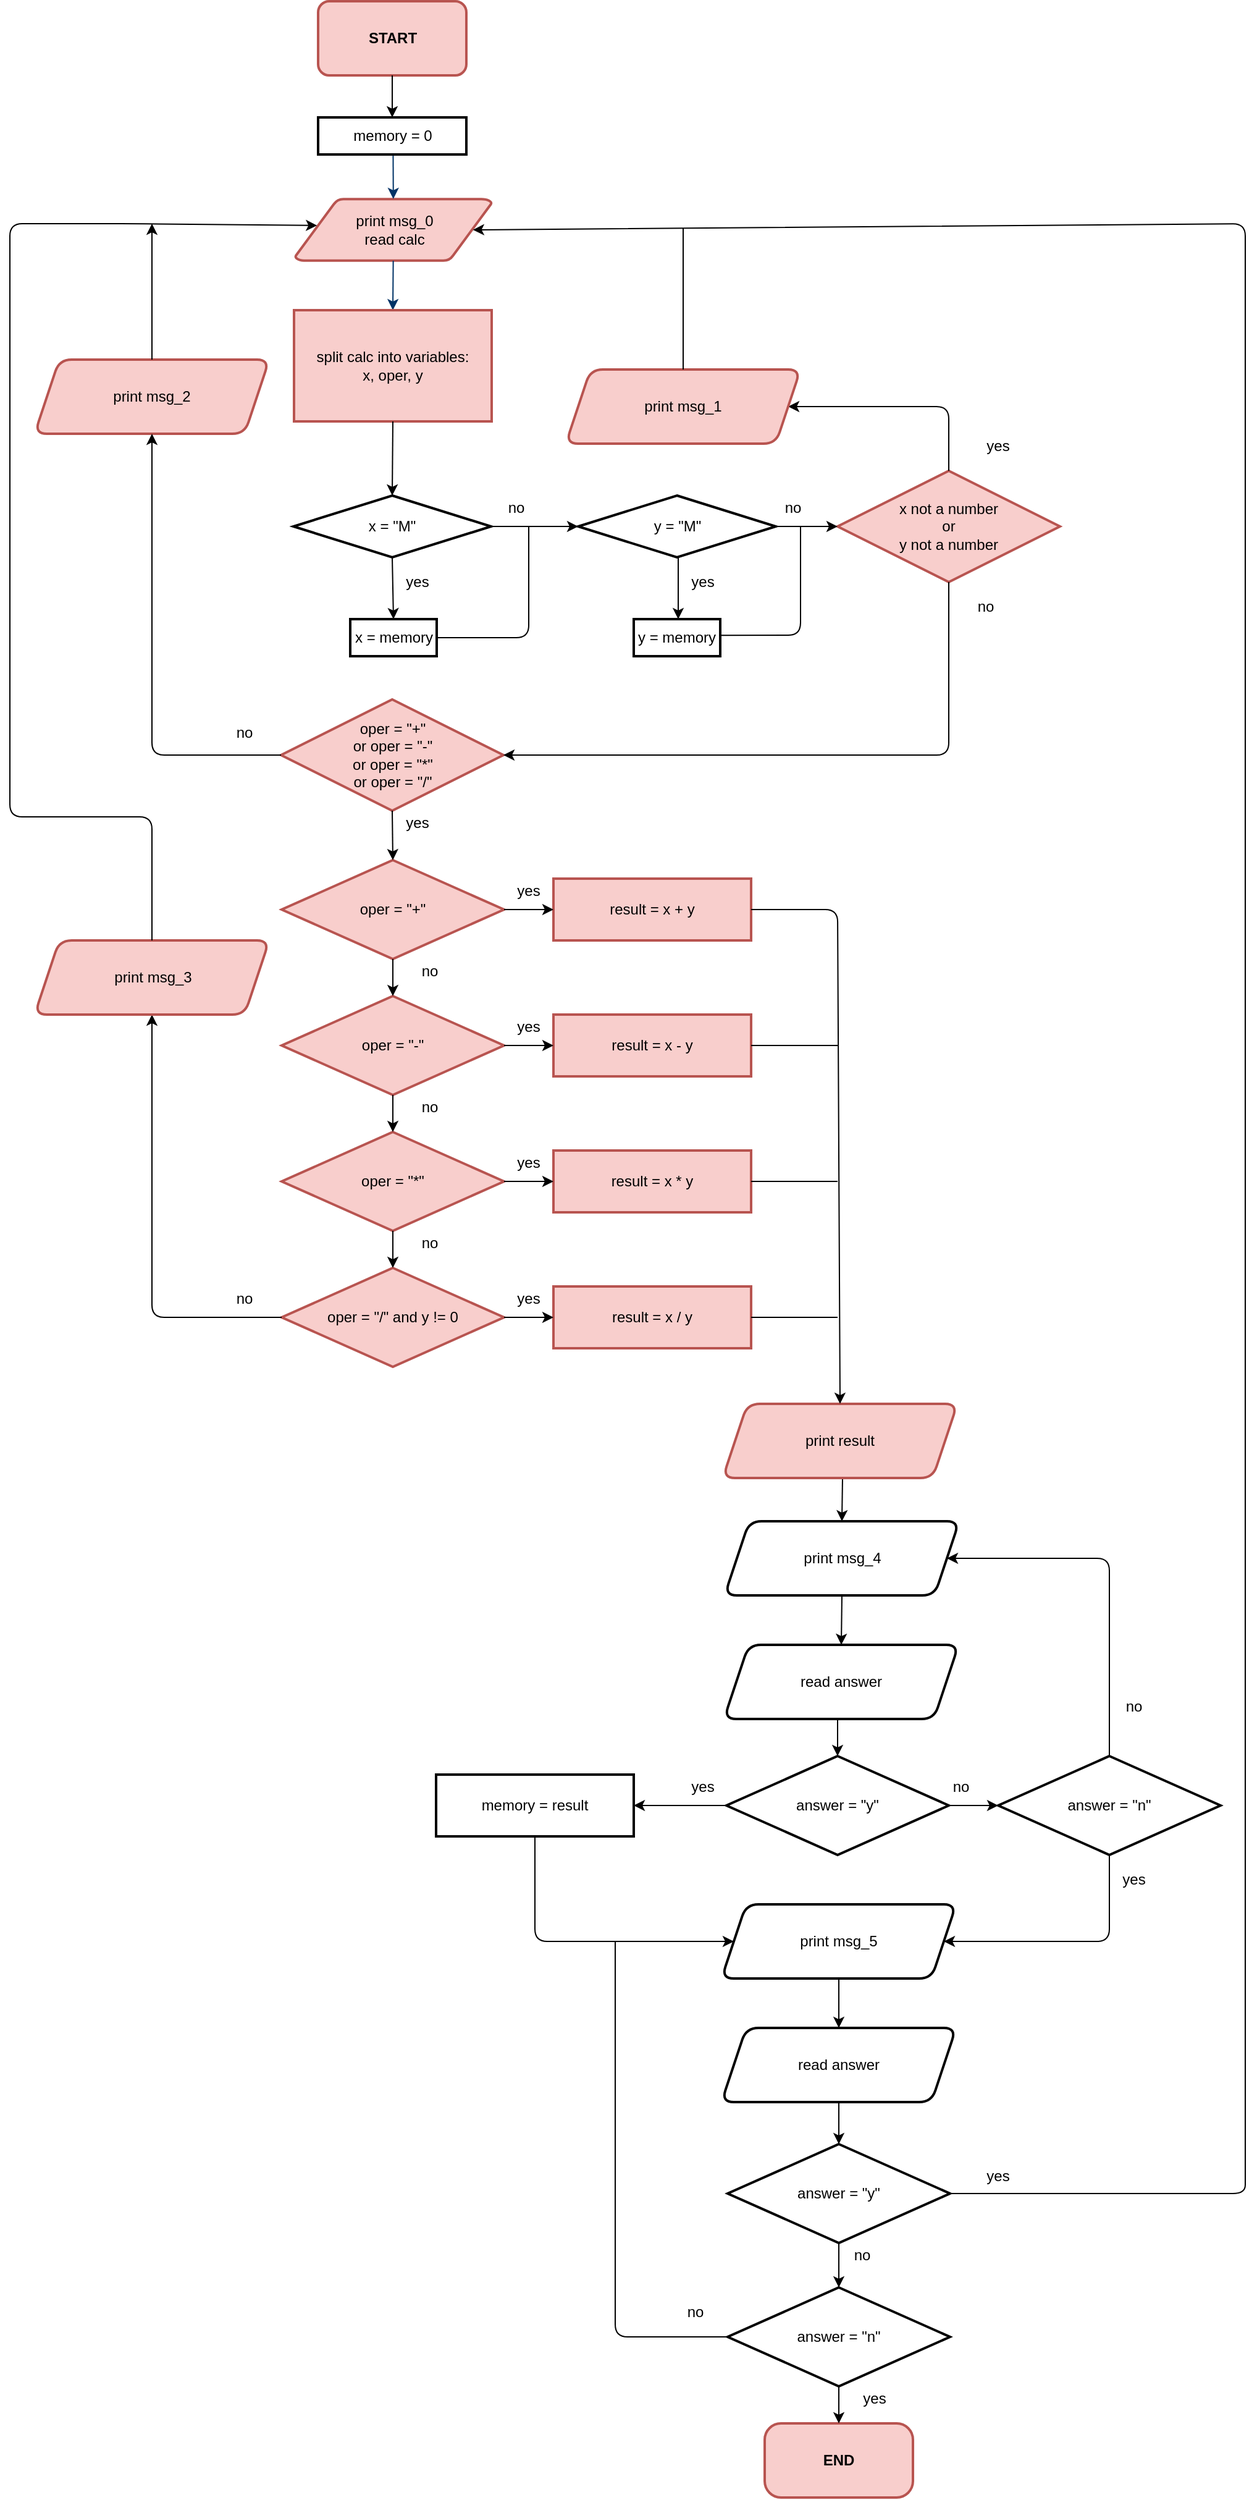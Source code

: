 <mxfile version="15.0.6" type="device"><diagram id="rhTWeE56Vy6Xx0HTEYTU" name="Page-1"><mxGraphModel dx="1302" dy="812" grid="1" gridSize="10" guides="1" tooltips="1" connect="1" arrows="1" fold="1" page="1" pageScale="1" pageWidth="827" pageHeight="1169" math="0" shadow="0"><root><mxCell id="0"/><mxCell id="1" parent="0"/><mxCell id="kv6pEFbeFzfo4thBvDTq-2" value="print msg_0&lt;br&gt;read calc" style="shape=mxgraph.flowchart.data;strokeWidth=2;gradientDirection=north;fontStyle=0;html=1;fillColor=#f8cecc;strokeColor=#b85450;" parent="1" vertex="1"><mxGeometry x="481" y="180" width="159" height="50" as="geometry"/></mxCell><mxCell id="kv6pEFbeFzfo4thBvDTq-3" style="fontStyle=1;strokeColor=#003366;strokeWidth=1;html=1;exitX=0.506;exitY=1;exitDx=0;exitDy=0;exitPerimeter=0;" parent="1" target="kv6pEFbeFzfo4thBvDTq-2" edge="1" source="5vMWcVMpNZxAGgxq7a4S-33"><mxGeometry relative="1" as="geometry"><mxPoint x="560" y="150" as="sourcePoint"/></mxGeometry></mxCell><mxCell id="kv6pEFbeFzfo4thBvDTq-4" style="fontStyle=1;strokeColor=#003366;strokeWidth=1;html=1;" parent="1" source="kv6pEFbeFzfo4thBvDTq-2" edge="1"><mxGeometry relative="1" as="geometry"><mxPoint x="560" y="270" as="targetPoint"/></mxGeometry></mxCell><mxCell id="kv6pEFbeFzfo4thBvDTq-5" value="" style="group;strokeWidth=2;strokeColor=#b85450;fillColor=#f8cecc;" parent="1" vertex="1" connectable="0"><mxGeometry x="480" y="270" width="160" height="90" as="geometry"/></mxCell><mxCell id="kv6pEFbeFzfo4thBvDTq-6" value="" style="rounded=0;whiteSpace=wrap;html=1;strokeWidth=2;fillColor=#f8cecc;strokeColor=#b85450;" parent="kv6pEFbeFzfo4thBvDTq-5" vertex="1"><mxGeometry width="160" height="90" as="geometry"/></mxCell><mxCell id="kv6pEFbeFzfo4thBvDTq-7" value="split calc into variables:&lt;br&gt;x, oper, y" style="text;html=1;strokeColor=none;fillColor=none;align=center;verticalAlign=middle;whiteSpace=wrap;rounded=0;" parent="kv6pEFbeFzfo4thBvDTq-5" vertex="1"><mxGeometry x="10" y="10" width="140" height="70" as="geometry"/></mxCell><mxCell id="kv6pEFbeFzfo4thBvDTq-8" value="" style="group" parent="1" vertex="1" connectable="0"><mxGeometry x="950" y="400" width="180" height="90" as="geometry"/></mxCell><mxCell id="kv6pEFbeFzfo4thBvDTq-9" value="" style="rhombus;whiteSpace=wrap;html=1;strokeColor=#b85450;strokeWidth=2;fillColor=#f8cecc;" parent="kv6pEFbeFzfo4thBvDTq-8" vertex="1"><mxGeometry x="-30" width="180" height="90" as="geometry"/></mxCell><mxCell id="kv6pEFbeFzfo4thBvDTq-10" value="x not a number&lt;br&gt;or &lt;br&gt;y not a number" style="text;html=1;strokeColor=none;fillColor=none;align=center;verticalAlign=middle;whiteSpace=wrap;rounded=0;" parent="kv6pEFbeFzfo4thBvDTq-8" vertex="1"><mxGeometry x="10" y="32.63" width="100" height="24.75" as="geometry"/></mxCell><mxCell id="kv6pEFbeFzfo4thBvDTq-11" value="" style="endArrow=classic;html=1;exitX=0.5;exitY=0;exitDx=0;exitDy=0;entryX=1;entryY=0.5;entryDx=0;entryDy=0;" parent="1" source="kv6pEFbeFzfo4thBvDTq-9" target="kv6pEFbeFzfo4thBvDTq-15" edge="1"><mxGeometry width="50" height="50" relative="1" as="geometry"><mxPoint x="700" y="408" as="sourcePoint"/><mxPoint x="760" y="348" as="targetPoint"/><Array as="points"><mxPoint x="1010" y="348"/></Array></mxGeometry></mxCell><mxCell id="kv6pEFbeFzfo4thBvDTq-13" value="" style="endArrow=classic;html=1;exitX=0.5;exitY=1;exitDx=0;exitDy=0;entryX=0.5;entryY=0;entryDx=0;entryDy=0;" parent="1" source="kv6pEFbeFzfo4thBvDTq-6" target="5vMWcVMpNZxAGgxq7a4S-5" edge="1"><mxGeometry width="50" height="50" relative="1" as="geometry"><mxPoint x="700" y="408" as="sourcePoint"/><mxPoint x="560" y="400" as="targetPoint"/></mxGeometry></mxCell><mxCell id="kv6pEFbeFzfo4thBvDTq-14" value="" style="group;strokeWidth=2;" parent="1" vertex="1" connectable="0"><mxGeometry x="700" y="318" width="190" height="60" as="geometry"/></mxCell><mxCell id="kv6pEFbeFzfo4thBvDTq-15" value="" style="shape=parallelogram;perimeter=parallelogramPerimeter;whiteSpace=wrap;html=1;fixedSize=1;rounded=1;strokeWidth=2;fillColor=#f8cecc;strokeColor=#b85450;" parent="kv6pEFbeFzfo4thBvDTq-14" vertex="1"><mxGeometry width="190" height="60" as="geometry"/></mxCell><mxCell id="kv6pEFbeFzfo4thBvDTq-16" value="print msg_1" style="text;html=1;strokeColor=none;fillColor=none;align=center;verticalAlign=middle;whiteSpace=wrap;rounded=0;" parent="kv6pEFbeFzfo4thBvDTq-14" vertex="1"><mxGeometry x="30" y="20" width="130" height="20" as="geometry"/></mxCell><mxCell id="kv6pEFbeFzfo4thBvDTq-17" value="" style="group" parent="1" vertex="1" connectable="0"><mxGeometry x="469.5" y="585" width="180" height="90" as="geometry"/></mxCell><mxCell id="kv6pEFbeFzfo4thBvDTq-18" value="" style="rhombus;whiteSpace=wrap;html=1;strokeColor=#b85450;strokeWidth=2;fillColor=#f8cecc;" parent="kv6pEFbeFzfo4thBvDTq-17" vertex="1"><mxGeometry width="180" height="90" as="geometry"/></mxCell><mxCell id="kv6pEFbeFzfo4thBvDTq-19" value="oper = &quot;+&quot;&lt;br&gt;or oper = &quot;-&quot;&lt;br&gt;or oper = &quot;*&quot;&lt;br&gt;or oper = &quot;/&quot;" style="text;html=1;strokeColor=none;fillColor=none;align=center;verticalAlign=middle;whiteSpace=wrap;rounded=0;" parent="kv6pEFbeFzfo4thBvDTq-17" vertex="1"><mxGeometry x="40" y="35" width="100" height="20" as="geometry"/></mxCell><mxCell id="kv6pEFbeFzfo4thBvDTq-20" value="" style="group;strokeWidth=2;" parent="1" vertex="1" connectable="0"><mxGeometry x="270" y="310" width="190" height="60" as="geometry"/></mxCell><mxCell id="70AGoXvrvLnUTXLP1ezB-1" style="edgeStyle=orthogonalEdgeStyle;rounded=0;orthogonalLoop=1;jettySize=auto;html=1;exitX=1;exitY=0.5;exitDx=0;exitDy=0;entryX=1;entryY=0.5;entryDx=0;entryDy=0;fillColor=#f8cecc;strokeColor=#b85450;" parent="kv6pEFbeFzfo4thBvDTq-20" source="kv6pEFbeFzfo4thBvDTq-21" target="kv6pEFbeFzfo4thBvDTq-22" edge="1"><mxGeometry relative="1" as="geometry"/></mxCell><mxCell id="kv6pEFbeFzfo4thBvDTq-21" value="" style="shape=parallelogram;perimeter=parallelogramPerimeter;whiteSpace=wrap;html=1;fixedSize=1;rounded=1;strokeWidth=2;fillColor=#f8cecc;strokeColor=#b85450;" parent="kv6pEFbeFzfo4thBvDTq-20" vertex="1"><mxGeometry width="190" height="60" as="geometry"/></mxCell><mxCell id="kv6pEFbeFzfo4thBvDTq-22" value="print msg_2" style="text;html=1;strokeColor=none;fillColor=none;align=center;verticalAlign=middle;whiteSpace=wrap;rounded=0;" parent="kv6pEFbeFzfo4thBvDTq-20" vertex="1"><mxGeometry x="30" y="20" width="130" height="20" as="geometry"/></mxCell><mxCell id="kv6pEFbeFzfo4thBvDTq-23" value="" style="endArrow=classic;html=1;exitX=0;exitY=0.5;exitDx=0;exitDy=0;entryX=0.5;entryY=1;entryDx=0;entryDy=0;" parent="1" source="kv6pEFbeFzfo4thBvDTq-18" target="kv6pEFbeFzfo4thBvDTq-21" edge="1"><mxGeometry width="50" height="50" relative="1" as="geometry"><mxPoint x="700" y="418" as="sourcePoint"/><mxPoint x="750" y="368" as="targetPoint"/><Array as="points"><mxPoint x="365" y="630"/></Array></mxGeometry></mxCell><mxCell id="kv6pEFbeFzfo4thBvDTq-25" value="" style="endArrow=classic;html=1;exitX=0.5;exitY=1;exitDx=0;exitDy=0;entryX=1;entryY=0.5;entryDx=0;entryDy=0;" parent="1" source="kv6pEFbeFzfo4thBvDTq-9" target="kv6pEFbeFzfo4thBvDTq-18" edge="1"><mxGeometry width="50" height="50" relative="1" as="geometry"><mxPoint x="1160" y="443" as="sourcePoint"/><mxPoint x="640" y="720" as="targetPoint"/><Array as="points"><mxPoint x="1010" y="630"/></Array></mxGeometry></mxCell><mxCell id="kv6pEFbeFzfo4thBvDTq-26" value="yes" style="text;html=1;strokeColor=none;fillColor=none;align=center;verticalAlign=middle;whiteSpace=wrap;rounded=0;" parent="1" vertex="1"><mxGeometry x="1030" y="370" width="40" height="20" as="geometry"/></mxCell><mxCell id="kv6pEFbeFzfo4thBvDTq-28" value="no" style="text;html=1;strokeColor=none;fillColor=none;align=center;verticalAlign=middle;whiteSpace=wrap;rounded=0;" parent="1" vertex="1"><mxGeometry x="1020" y="500" width="40" height="20" as="geometry"/></mxCell><mxCell id="kv6pEFbeFzfo4thBvDTq-29" value="no" style="text;html=1;strokeColor=none;fillColor=none;align=center;verticalAlign=middle;whiteSpace=wrap;rounded=0;" parent="1" vertex="1"><mxGeometry x="420" y="602" width="40" height="20" as="geometry"/></mxCell><mxCell id="kv6pEFbeFzfo4thBvDTq-35" value="" style="endArrow=classic;html=1;exitX=0.5;exitY=1;exitDx=0;exitDy=0;entryX=0.5;entryY=0;entryDx=0;entryDy=0;" parent="1" edge="1" target="5vMWcVMpNZxAGgxq7a4S-44"><mxGeometry width="50" height="50" relative="1" as="geometry"><mxPoint x="924" y="1215" as="sourcePoint"/><mxPoint x="924" y="1247" as="targetPoint"/></mxGeometry></mxCell><mxCell id="kv6pEFbeFzfo4thBvDTq-36" value="&lt;b&gt;START&lt;/b&gt;" style="rounded=1;whiteSpace=wrap;html=1;strokeWidth=2;fillColor=#f8cecc;strokeColor=#b85450;" parent="1" vertex="1"><mxGeometry x="499.5" y="20" width="120" height="60" as="geometry"/></mxCell><mxCell id="kv6pEFbeFzfo4thBvDTq-41" value="&lt;b&gt;END&lt;/b&gt;" style="rounded=1;whiteSpace=wrap;html=1;strokeWidth=2;fillColor=#f8cecc;strokeColor=#b85450;arcSize=22;" parent="1" vertex="1"><mxGeometry x="861" y="1980" width="120" height="60" as="geometry"/></mxCell><mxCell id="70AGoXvrvLnUTXLP1ezB-2" value="" style="group" parent="1" vertex="1" connectable="0"><mxGeometry x="470" y="715" width="180" height="80" as="geometry"/></mxCell><mxCell id="70AGoXvrvLnUTXLP1ezB-3" value="" style="rhombus;whiteSpace=wrap;html=1;strokeColor=#b85450;strokeWidth=2;fillColor=#f8cecc;" parent="70AGoXvrvLnUTXLP1ezB-2" vertex="1"><mxGeometry width="180" height="80" as="geometry"/></mxCell><mxCell id="70AGoXvrvLnUTXLP1ezB-4" value="oper = &quot;+&quot;" style="text;html=1;strokeColor=none;fillColor=none;align=center;verticalAlign=middle;whiteSpace=wrap;rounded=0;" parent="70AGoXvrvLnUTXLP1ezB-2" vertex="1"><mxGeometry x="40" y="30" width="100" height="20" as="geometry"/></mxCell><mxCell id="70AGoXvrvLnUTXLP1ezB-5" value="" style="group" parent="1" vertex="1" connectable="0"><mxGeometry x="470" y="825" width="180" height="80" as="geometry"/></mxCell><mxCell id="70AGoXvrvLnUTXLP1ezB-6" value="" style="rhombus;whiteSpace=wrap;html=1;strokeColor=#b85450;strokeWidth=2;fillColor=#f8cecc;" parent="70AGoXvrvLnUTXLP1ezB-5" vertex="1"><mxGeometry width="180" height="80" as="geometry"/></mxCell><mxCell id="70AGoXvrvLnUTXLP1ezB-7" value="oper = &quot;-&quot;" style="text;html=1;strokeColor=none;fillColor=none;align=center;verticalAlign=middle;whiteSpace=wrap;rounded=0;" parent="70AGoXvrvLnUTXLP1ezB-5" vertex="1"><mxGeometry x="40" y="30" width="100" height="20" as="geometry"/></mxCell><mxCell id="70AGoXvrvLnUTXLP1ezB-8" value="" style="group" parent="1" vertex="1" connectable="0"><mxGeometry x="470" y="935" width="180" height="80" as="geometry"/></mxCell><mxCell id="70AGoXvrvLnUTXLP1ezB-9" value="" style="rhombus;whiteSpace=wrap;html=1;strokeColor=#b85450;strokeWidth=2;fillColor=#f8cecc;" parent="70AGoXvrvLnUTXLP1ezB-8" vertex="1"><mxGeometry width="180" height="80" as="geometry"/></mxCell><mxCell id="70AGoXvrvLnUTXLP1ezB-10" value="oper = &quot;*&quot;" style="text;html=1;strokeColor=none;fillColor=none;align=center;verticalAlign=middle;whiteSpace=wrap;rounded=0;" parent="70AGoXvrvLnUTXLP1ezB-8" vertex="1"><mxGeometry x="40" y="30" width="100" height="20" as="geometry"/></mxCell><mxCell id="70AGoXvrvLnUTXLP1ezB-11" value="" style="group" parent="1" vertex="1" connectable="0"><mxGeometry x="470" y="1045" width="180" height="80" as="geometry"/></mxCell><mxCell id="70AGoXvrvLnUTXLP1ezB-12" value="" style="rhombus;whiteSpace=wrap;html=1;strokeColor=#b85450;strokeWidth=2;fillColor=#f8cecc;" parent="70AGoXvrvLnUTXLP1ezB-11" vertex="1"><mxGeometry width="180" height="80" as="geometry"/></mxCell><mxCell id="70AGoXvrvLnUTXLP1ezB-13" value="oper = &quot;/&quot; and y != 0" style="text;html=1;strokeColor=none;fillColor=none;align=center;verticalAlign=middle;whiteSpace=wrap;rounded=0;" parent="70AGoXvrvLnUTXLP1ezB-11" vertex="1"><mxGeometry x="25" y="30" width="130" height="20" as="geometry"/></mxCell><mxCell id="70AGoXvrvLnUTXLP1ezB-14" value="result = x + y" style="rounded=0;whiteSpace=wrap;html=1;strokeWidth=2;fillColor=#f8cecc;strokeColor=#b85450;" parent="1" vertex="1"><mxGeometry x="690" y="730" width="160" height="50" as="geometry"/></mxCell><mxCell id="70AGoXvrvLnUTXLP1ezB-15" value="" style="endArrow=classic;html=1;exitX=1;exitY=0.5;exitDx=0;exitDy=0;entryX=0;entryY=0.5;entryDx=0;entryDy=0;" parent="1" source="70AGoXvrvLnUTXLP1ezB-3" target="70AGoXvrvLnUTXLP1ezB-14" edge="1"><mxGeometry width="50" height="50" relative="1" as="geometry"><mxPoint x="810" y="755" as="sourcePoint"/><mxPoint x="990" y="455" as="targetPoint"/></mxGeometry></mxCell><mxCell id="70AGoXvrvLnUTXLP1ezB-16" value="" style="group" parent="1" vertex="1" connectable="0"><mxGeometry x="670" y="1165" width="350" height="60" as="geometry"/></mxCell><mxCell id="70AGoXvrvLnUTXLP1ezB-17" value="" style="group;strokeWidth=2;" parent="70AGoXvrvLnUTXLP1ezB-16" vertex="1" connectable="0"><mxGeometry x="157" y="-10" width="190" height="60" as="geometry"/></mxCell><mxCell id="70AGoXvrvLnUTXLP1ezB-18" value="" style="shape=parallelogram;perimeter=parallelogramPerimeter;whiteSpace=wrap;html=1;fixedSize=1;rounded=1;strokeWidth=2;fillColor=#f8cecc;strokeColor=#b85450;" parent="70AGoXvrvLnUTXLP1ezB-17" vertex="1"><mxGeometry width="190" height="60" as="geometry"/></mxCell><mxCell id="70AGoXvrvLnUTXLP1ezB-19" value="print result" style="text;html=1;strokeColor=none;fillColor=none;align=center;verticalAlign=middle;whiteSpace=wrap;rounded=0;" parent="70AGoXvrvLnUTXLP1ezB-17" vertex="1"><mxGeometry x="30" y="20" width="130" height="20" as="geometry"/></mxCell><mxCell id="70AGoXvrvLnUTXLP1ezB-20" value="" style="endArrow=classic;html=1;exitX=1;exitY=0.5;exitDx=0;exitDy=0;entryX=0.5;entryY=0;entryDx=0;entryDy=0;" parent="1" source="70AGoXvrvLnUTXLP1ezB-14" target="70AGoXvrvLnUTXLP1ezB-18" edge="1"><mxGeometry width="50" height="50" relative="1" as="geometry"><mxPoint x="720" y="1065" as="sourcePoint"/><mxPoint x="770" y="1015" as="targetPoint"/><Array as="points"><mxPoint x="920" y="755"/></Array></mxGeometry></mxCell><mxCell id="70AGoXvrvLnUTXLP1ezB-21" value="result = x - y" style="rounded=0;whiteSpace=wrap;html=1;strokeWidth=2;fillColor=#f8cecc;strokeColor=#b85450;" parent="1" vertex="1"><mxGeometry x="690" y="840" width="160" height="50" as="geometry"/></mxCell><mxCell id="70AGoXvrvLnUTXLP1ezB-22" value="result = x * y" style="rounded=0;whiteSpace=wrap;html=1;strokeWidth=2;fillColor=#f8cecc;strokeColor=#b85450;" parent="1" vertex="1"><mxGeometry x="690" y="950" width="160" height="50" as="geometry"/></mxCell><mxCell id="70AGoXvrvLnUTXLP1ezB-23" value="" style="endArrow=classic;html=1;exitX=1;exitY=0.5;exitDx=0;exitDy=0;entryX=0;entryY=0.5;entryDx=0;entryDy=0;" parent="1" source="70AGoXvrvLnUTXLP1ezB-6" target="70AGoXvrvLnUTXLP1ezB-21" edge="1"><mxGeometry width="50" height="50" relative="1" as="geometry"><mxPoint x="780" y="1005" as="sourcePoint"/><mxPoint x="830" y="955" as="targetPoint"/></mxGeometry></mxCell><mxCell id="70AGoXvrvLnUTXLP1ezB-24" value="" style="endArrow=classic;html=1;exitX=1;exitY=0.5;exitDx=0;exitDy=0;entryX=0;entryY=0.5;entryDx=0;entryDy=0;" parent="1" source="70AGoXvrvLnUTXLP1ezB-9" target="70AGoXvrvLnUTXLP1ezB-22" edge="1"><mxGeometry width="50" height="50" relative="1" as="geometry"><mxPoint x="780" y="1005" as="sourcePoint"/><mxPoint x="830" y="955" as="targetPoint"/></mxGeometry></mxCell><mxCell id="70AGoXvrvLnUTXLP1ezB-25" value="" style="endArrow=none;html=1;exitX=1;exitY=0.5;exitDx=0;exitDy=0;" parent="1" source="70AGoXvrvLnUTXLP1ezB-21" edge="1"><mxGeometry width="50" height="50" relative="1" as="geometry"><mxPoint x="780" y="1005" as="sourcePoint"/><mxPoint x="920" y="865" as="targetPoint"/></mxGeometry></mxCell><mxCell id="70AGoXvrvLnUTXLP1ezB-26" value="" style="endArrow=none;html=1;exitX=1;exitY=0.5;exitDx=0;exitDy=0;" parent="1" source="70AGoXvrvLnUTXLP1ezB-22" edge="1"><mxGeometry width="50" height="50" relative="1" as="geometry"><mxPoint x="780" y="1005" as="sourcePoint"/><mxPoint x="920" y="975" as="targetPoint"/></mxGeometry></mxCell><mxCell id="70AGoXvrvLnUTXLP1ezB-27" value="" style="endArrow=classic;html=1;exitX=0.5;exitY=1;exitDx=0;exitDy=0;" parent="1" source="70AGoXvrvLnUTXLP1ezB-3" target="70AGoXvrvLnUTXLP1ezB-6" edge="1"><mxGeometry width="50" height="50" relative="1" as="geometry"><mxPoint x="780" y="905" as="sourcePoint"/><mxPoint x="830" y="855" as="targetPoint"/></mxGeometry></mxCell><mxCell id="70AGoXvrvLnUTXLP1ezB-28" value="" style="endArrow=classic;html=1;exitX=0.5;exitY=1;exitDx=0;exitDy=0;entryX=0.5;entryY=0;entryDx=0;entryDy=0;" parent="1" source="70AGoXvrvLnUTXLP1ezB-6" target="70AGoXvrvLnUTXLP1ezB-9" edge="1"><mxGeometry width="50" height="50" relative="1" as="geometry"><mxPoint x="570" y="805" as="sourcePoint"/><mxPoint x="570" y="835" as="targetPoint"/></mxGeometry></mxCell><mxCell id="70AGoXvrvLnUTXLP1ezB-29" value="" style="endArrow=classic;html=1;exitX=0.5;exitY=1;exitDx=0;exitDy=0;entryX=0.5;entryY=0;entryDx=0;entryDy=0;" parent="1" source="70AGoXvrvLnUTXLP1ezB-9" target="70AGoXvrvLnUTXLP1ezB-12" edge="1"><mxGeometry width="50" height="50" relative="1" as="geometry"><mxPoint x="570" y="915" as="sourcePoint"/><mxPoint x="570" y="945" as="targetPoint"/></mxGeometry></mxCell><mxCell id="70AGoXvrvLnUTXLP1ezB-30" value="result = x / y" style="rounded=0;whiteSpace=wrap;html=1;strokeWidth=2;fillColor=#f8cecc;strokeColor=#b85450;" parent="1" vertex="1"><mxGeometry x="690" y="1060" width="160" height="50" as="geometry"/></mxCell><mxCell id="70AGoXvrvLnUTXLP1ezB-31" value="" style="endArrow=classic;html=1;entryX=0;entryY=0.5;entryDx=0;entryDy=0;" parent="1" target="70AGoXvrvLnUTXLP1ezB-30" edge="1"><mxGeometry width="50" height="50" relative="1" as="geometry"><mxPoint x="650" y="1085" as="sourcePoint"/><mxPoint x="830" y="1065" as="targetPoint"/></mxGeometry></mxCell><mxCell id="70AGoXvrvLnUTXLP1ezB-32" value="" style="endArrow=none;html=1;exitX=1;exitY=0.5;exitDx=0;exitDy=0;" parent="1" source="70AGoXvrvLnUTXLP1ezB-30" edge="1"><mxGeometry width="50" height="50" relative="1" as="geometry"><mxPoint x="780" y="1115" as="sourcePoint"/><mxPoint x="920" y="1085" as="targetPoint"/></mxGeometry></mxCell><mxCell id="70AGoXvrvLnUTXLP1ezB-34" value="" style="endArrow=classic;html=1;exitX=0;exitY=0.5;exitDx=0;exitDy=0;entryX=0.5;entryY=1;entryDx=0;entryDy=0;" parent="1" source="70AGoXvrvLnUTXLP1ezB-12" target="70AGoXvrvLnUTXLP1ezB-51" edge="1"><mxGeometry width="50" height="50" relative="1" as="geometry"><mxPoint x="780" y="865" as="sourcePoint"/><mxPoint x="350" y="845" as="targetPoint"/><Array as="points"><mxPoint x="365" y="1085"/><mxPoint x="365" y="865"/></Array></mxGeometry></mxCell><mxCell id="70AGoXvrvLnUTXLP1ezB-35" value="yes" style="text;html=1;strokeColor=none;fillColor=none;align=center;verticalAlign=middle;whiteSpace=wrap;rounded=0;" parent="1" vertex="1"><mxGeometry x="649.5" y="730" width="40" height="20" as="geometry"/></mxCell><mxCell id="70AGoXvrvLnUTXLP1ezB-36" value="yes" style="text;html=1;strokeColor=none;fillColor=none;align=center;verticalAlign=middle;whiteSpace=wrap;rounded=0;" parent="1" vertex="1"><mxGeometry x="650" y="840" width="40" height="20" as="geometry"/></mxCell><mxCell id="70AGoXvrvLnUTXLP1ezB-37" value="yes" style="text;html=1;strokeColor=none;fillColor=none;align=center;verticalAlign=middle;whiteSpace=wrap;rounded=0;" parent="1" vertex="1"><mxGeometry x="650" y="950" width="40" height="20" as="geometry"/></mxCell><mxCell id="70AGoXvrvLnUTXLP1ezB-38" value="yes" style="text;html=1;strokeColor=none;fillColor=none;align=center;verticalAlign=middle;whiteSpace=wrap;rounded=0;" parent="1" vertex="1"><mxGeometry x="650" y="1060" width="40" height="20" as="geometry"/></mxCell><mxCell id="70AGoXvrvLnUTXLP1ezB-39" value="no" style="text;html=1;strokeColor=none;fillColor=none;align=center;verticalAlign=middle;whiteSpace=wrap;rounded=0;" parent="1" vertex="1"><mxGeometry x="570" y="795" width="40" height="20" as="geometry"/></mxCell><mxCell id="70AGoXvrvLnUTXLP1ezB-40" value="no" style="text;html=1;strokeColor=none;fillColor=none;align=center;verticalAlign=middle;whiteSpace=wrap;rounded=0;" parent="1" vertex="1"><mxGeometry x="570" y="905" width="40" height="20" as="geometry"/></mxCell><mxCell id="70AGoXvrvLnUTXLP1ezB-41" value="no" style="text;html=1;strokeColor=none;fillColor=none;align=center;verticalAlign=middle;whiteSpace=wrap;rounded=0;" parent="1" vertex="1"><mxGeometry x="570" y="1015" width="40" height="20" as="geometry"/></mxCell><mxCell id="70AGoXvrvLnUTXLP1ezB-43" value="" style="endArrow=classic;html=1;exitX=0.5;exitY=1;exitDx=0;exitDy=0;entryX=0.5;entryY=0;entryDx=0;entryDy=0;" parent="1" source="kv6pEFbeFzfo4thBvDTq-18" target="70AGoXvrvLnUTXLP1ezB-3" edge="1"><mxGeometry width="50" height="50" relative="1" as="geometry"><mxPoint x="740" y="835" as="sourcePoint"/><mxPoint x="560" y="715" as="targetPoint"/></mxGeometry></mxCell><mxCell id="70AGoXvrvLnUTXLP1ezB-49" value="" style="group;strokeWidth=2;" parent="1" vertex="1" connectable="0"><mxGeometry x="270" y="780" width="190" height="60" as="geometry"/></mxCell><mxCell id="70AGoXvrvLnUTXLP1ezB-50" style="edgeStyle=orthogonalEdgeStyle;rounded=0;orthogonalLoop=1;jettySize=auto;html=1;exitX=1;exitY=0.5;exitDx=0;exitDy=0;entryX=1;entryY=0.5;entryDx=0;entryDy=0;fillColor=#f8cecc;strokeColor=#b85450;" parent="70AGoXvrvLnUTXLP1ezB-49" source="70AGoXvrvLnUTXLP1ezB-51" target="70AGoXvrvLnUTXLP1ezB-52" edge="1"><mxGeometry relative="1" as="geometry"/></mxCell><mxCell id="70AGoXvrvLnUTXLP1ezB-51" value="" style="shape=parallelogram;perimeter=parallelogramPerimeter;whiteSpace=wrap;html=1;fixedSize=1;rounded=1;strokeWidth=2;fillColor=#f8cecc;strokeColor=#b85450;" parent="70AGoXvrvLnUTXLP1ezB-49" vertex="1"><mxGeometry width="190" height="60" as="geometry"/></mxCell><mxCell id="70AGoXvrvLnUTXLP1ezB-52" value="print msg_3" style="text;html=1;strokeColor=none;fillColor=none;align=center;verticalAlign=middle;whiteSpace=wrap;rounded=0;" parent="70AGoXvrvLnUTXLP1ezB-49" vertex="1"><mxGeometry x="31" y="20" width="130" height="20" as="geometry"/></mxCell><mxCell id="70AGoXvrvLnUTXLP1ezB-57" value="" style="endArrow=classic;html=1;exitX=0.5;exitY=0;exitDx=0;exitDy=0;endFill=1;entryX=0.111;entryY=0.429;entryDx=0;entryDy=0;entryPerimeter=0;" parent="1" source="70AGoXvrvLnUTXLP1ezB-51" target="kv6pEFbeFzfo4thBvDTq-2" edge="1"><mxGeometry width="50" height="50" relative="1" as="geometry"><mxPoint x="740" y="790" as="sourcePoint"/><mxPoint x="365" y="210" as="targetPoint"/><Array as="points"><mxPoint x="365" y="680"/><mxPoint x="250" y="680"/><mxPoint x="250" y="200"/><mxPoint x="350" y="200"/></Array></mxGeometry></mxCell><mxCell id="70AGoXvrvLnUTXLP1ezB-58" value="no" style="text;html=1;strokeColor=none;fillColor=none;align=center;verticalAlign=middle;whiteSpace=wrap;rounded=0;" parent="1" vertex="1"><mxGeometry x="420" y="1060" width="40" height="20" as="geometry"/></mxCell><mxCell id="70AGoXvrvLnUTXLP1ezB-59" value="" style="endArrow=classic;html=1;exitX=0.5;exitY=0;exitDx=0;exitDy=0;" parent="1" source="kv6pEFbeFzfo4thBvDTq-21" edge="1"><mxGeometry width="50" height="50" relative="1" as="geometry"><mxPoint x="360" y="310" as="sourcePoint"/><mxPoint x="365" y="200" as="targetPoint"/></mxGeometry></mxCell><mxCell id="70AGoXvrvLnUTXLP1ezB-60" value="yes" style="text;html=1;strokeColor=none;fillColor=none;align=center;verticalAlign=middle;whiteSpace=wrap;rounded=0;" parent="1" vertex="1"><mxGeometry x="560" y="675" width="40" height="20" as="geometry"/></mxCell><mxCell id="5vMWcVMpNZxAGgxq7a4S-4" value="" style="group" vertex="1" connectable="0" parent="1"><mxGeometry x="479.5" y="420" width="160" height="50" as="geometry"/></mxCell><mxCell id="5vMWcVMpNZxAGgxq7a4S-5" value="" style="rhombus;whiteSpace=wrap;html=1;strokeWidth=2;" vertex="1" parent="5vMWcVMpNZxAGgxq7a4S-4"><mxGeometry width="160" height="50" as="geometry"/></mxCell><mxCell id="5vMWcVMpNZxAGgxq7a4S-6" value="x = &quot;M&quot;" style="text;html=1;strokeColor=none;fillColor=none;align=center;verticalAlign=middle;whiteSpace=wrap;rounded=0;" vertex="1" parent="5vMWcVMpNZxAGgxq7a4S-4"><mxGeometry x="35.556" y="19.583" width="88.889" height="10.833" as="geometry"/></mxCell><mxCell id="5vMWcVMpNZxAGgxq7a4S-8" value="" style="group" vertex="1" connectable="0" parent="1"><mxGeometry x="710" y="420" width="160" height="50" as="geometry"/></mxCell><mxCell id="5vMWcVMpNZxAGgxq7a4S-9" value="" style="rhombus;whiteSpace=wrap;html=1;strokeWidth=2;" vertex="1" parent="5vMWcVMpNZxAGgxq7a4S-8"><mxGeometry width="160" height="50" as="geometry"/></mxCell><mxCell id="5vMWcVMpNZxAGgxq7a4S-10" value="y = &quot;M&quot;" style="text;html=1;strokeColor=none;fillColor=none;align=center;verticalAlign=middle;whiteSpace=wrap;rounded=0;" vertex="1" parent="5vMWcVMpNZxAGgxq7a4S-8"><mxGeometry x="35.556" y="19.583" width="88.889" height="10.833" as="geometry"/></mxCell><mxCell id="5vMWcVMpNZxAGgxq7a4S-12" value="x = memory" style="rounded=0;whiteSpace=wrap;html=1;strokeWidth=2;" vertex="1" parent="1"><mxGeometry x="525.5" y="520" width="70" height="30" as="geometry"/></mxCell><mxCell id="5vMWcVMpNZxAGgxq7a4S-13" value="y = memory" style="rounded=0;whiteSpace=wrap;html=1;strokeWidth=2;" vertex="1" parent="1"><mxGeometry x="755" y="520" width="70" height="30" as="geometry"/></mxCell><mxCell id="5vMWcVMpNZxAGgxq7a4S-17" value="" style="endArrow=classic;html=1;exitX=0.5;exitY=1;exitDx=0;exitDy=0;entryX=0.5;entryY=0;entryDx=0;entryDy=0;" edge="1" parent="1" source="5vMWcVMpNZxAGgxq7a4S-5" target="5vMWcVMpNZxAGgxq7a4S-12"><mxGeometry width="50" height="50" relative="1" as="geometry"><mxPoint x="640" y="550" as="sourcePoint"/><mxPoint x="564" y="520" as="targetPoint"/></mxGeometry></mxCell><mxCell id="5vMWcVMpNZxAGgxq7a4S-23" value="yes" style="text;html=1;strokeColor=none;fillColor=none;align=center;verticalAlign=middle;whiteSpace=wrap;rounded=0;" vertex="1" parent="1"><mxGeometry x="560" y="480" width="40" height="20" as="geometry"/></mxCell><mxCell id="5vMWcVMpNZxAGgxq7a4S-24" value="" style="endArrow=classic;html=1;exitX=1;exitY=0.5;exitDx=0;exitDy=0;entryX=0;entryY=0.5;entryDx=0;entryDy=0;" edge="1" parent="1" source="5vMWcVMpNZxAGgxq7a4S-5" target="5vMWcVMpNZxAGgxq7a4S-9"><mxGeometry width="50" height="50" relative="1" as="geometry"><mxPoint x="640" y="440" as="sourcePoint"/><mxPoint x="690" y="500" as="targetPoint"/></mxGeometry></mxCell><mxCell id="5vMWcVMpNZxAGgxq7a4S-25" value="" style="endArrow=classic;html=1;exitX=1;exitY=0.5;exitDx=0;exitDy=0;entryX=0;entryY=0.5;entryDx=0;entryDy=0;" edge="1" parent="1" source="5vMWcVMpNZxAGgxq7a4S-9" target="kv6pEFbeFzfo4thBvDTq-9"><mxGeometry width="50" height="50" relative="1" as="geometry"><mxPoint x="640" y="550" as="sourcePoint"/><mxPoint x="920" y="445" as="targetPoint"/></mxGeometry></mxCell><mxCell id="5vMWcVMpNZxAGgxq7a4S-26" value="no" style="text;html=1;strokeColor=none;fillColor=none;align=center;verticalAlign=middle;whiteSpace=wrap;rounded=0;" vertex="1" parent="1"><mxGeometry x="639.5" y="420" width="40" height="20" as="geometry"/></mxCell><mxCell id="5vMWcVMpNZxAGgxq7a4S-27" value="no" style="text;html=1;strokeColor=none;fillColor=none;align=center;verticalAlign=middle;whiteSpace=wrap;rounded=0;" vertex="1" parent="1"><mxGeometry x="864" y="420" width="40" height="20" as="geometry"/></mxCell><mxCell id="5vMWcVMpNZxAGgxq7a4S-28" value="" style="endArrow=classic;html=1;" edge="1" parent="1"><mxGeometry width="50" height="50" relative="1" as="geometry"><mxPoint x="791" y="470" as="sourcePoint"/><mxPoint x="791" y="520" as="targetPoint"/></mxGeometry></mxCell><mxCell id="5vMWcVMpNZxAGgxq7a4S-29" value="yes" style="text;html=1;strokeColor=none;fillColor=none;align=center;verticalAlign=middle;whiteSpace=wrap;rounded=0;" vertex="1" parent="1"><mxGeometry x="790.5" y="480" width="40" height="20" as="geometry"/></mxCell><mxCell id="5vMWcVMpNZxAGgxq7a4S-30" value="" style="endArrow=none;html=1;exitX=1;exitY=0.5;exitDx=0;exitDy=0;endFill=0;" edge="1" parent="1" source="5vMWcVMpNZxAGgxq7a4S-12"><mxGeometry width="50" height="50" relative="1" as="geometry"><mxPoint x="594.5" y="550" as="sourcePoint"/><mxPoint x="670" y="445" as="targetPoint"/><Array as="points"><mxPoint x="670" y="535"/></Array></mxGeometry></mxCell><mxCell id="5vMWcVMpNZxAGgxq7a4S-32" value="" style="endArrow=none;html=1;exitX=1.006;exitY=0.603;exitDx=0;exitDy=0;exitPerimeter=0;endFill=0;" edge="1" parent="1"><mxGeometry width="50" height="50" relative="1" as="geometry"><mxPoint x="825.42" y="533.09" as="sourcePoint"/><mxPoint x="890" y="445" as="targetPoint"/><Array as="points"><mxPoint x="890" y="533"/></Array></mxGeometry></mxCell><mxCell id="5vMWcVMpNZxAGgxq7a4S-33" value="memory = 0" style="rounded=0;whiteSpace=wrap;html=1;strokeWidth=2;" vertex="1" parent="1"><mxGeometry x="499.5" y="114" width="120" height="30" as="geometry"/></mxCell><mxCell id="5vMWcVMpNZxAGgxq7a4S-36" value="" style="endArrow=classic;html=1;exitX=0.5;exitY=1;exitDx=0;exitDy=0;" edge="1" parent="1" source="kv6pEFbeFzfo4thBvDTq-36" target="5vMWcVMpNZxAGgxq7a4S-33"><mxGeometry width="50" height="50" relative="1" as="geometry"><mxPoint x="690" y="340" as="sourcePoint"/><mxPoint x="740" y="290" as="targetPoint"/></mxGeometry></mxCell><mxCell id="5vMWcVMpNZxAGgxq7a4S-42" value="" style="group;strokeWidth=2;" vertex="1" connectable="0" parent="1"><mxGeometry x="828.5" y="1250" width="190" height="60" as="geometry"/></mxCell><mxCell id="5vMWcVMpNZxAGgxq7a4S-43" style="edgeStyle=orthogonalEdgeStyle;rounded=0;orthogonalLoop=1;jettySize=auto;html=1;exitX=1;exitY=0.5;exitDx=0;exitDy=0;entryX=1;entryY=0.5;entryDx=0;entryDy=0;fillColor=#f8cecc;strokeColor=#b85450;" edge="1" parent="5vMWcVMpNZxAGgxq7a4S-42" source="5vMWcVMpNZxAGgxq7a4S-44" target="5vMWcVMpNZxAGgxq7a4S-45"><mxGeometry relative="1" as="geometry"/></mxCell><mxCell id="5vMWcVMpNZxAGgxq7a4S-44" value="" style="shape=parallelogram;perimeter=parallelogramPerimeter;whiteSpace=wrap;html=1;fixedSize=1;rounded=1;strokeWidth=2;" vertex="1" parent="5vMWcVMpNZxAGgxq7a4S-42"><mxGeometry width="190" height="60" as="geometry"/></mxCell><mxCell id="5vMWcVMpNZxAGgxq7a4S-45" value="print msg_4" style="text;html=1;strokeColor=none;fillColor=none;align=center;verticalAlign=middle;whiteSpace=wrap;rounded=0;" vertex="1" parent="5vMWcVMpNZxAGgxq7a4S-42"><mxGeometry x="30" y="20" width="130" height="20" as="geometry"/></mxCell><mxCell id="5vMWcVMpNZxAGgxq7a4S-46" value="read answer" style="shape=parallelogram;perimeter=parallelogramPerimeter;whiteSpace=wrap;html=1;fixedSize=1;rounded=1;strokeWidth=2;" vertex="1" parent="1"><mxGeometry x="828" y="1350" width="190" height="60" as="geometry"/></mxCell><mxCell id="5vMWcVMpNZxAGgxq7a4S-47" value="" style="group;strokeWidth=2;" vertex="1" connectable="0" parent="1"><mxGeometry x="826" y="1560" width="190" height="60" as="geometry"/></mxCell><mxCell id="5vMWcVMpNZxAGgxq7a4S-48" style="edgeStyle=orthogonalEdgeStyle;rounded=0;orthogonalLoop=1;jettySize=auto;html=1;exitX=1;exitY=0.5;exitDx=0;exitDy=0;entryX=1;entryY=0.5;entryDx=0;entryDy=0;fillColor=#f8cecc;strokeColor=#b85450;" edge="1" parent="5vMWcVMpNZxAGgxq7a4S-47" source="5vMWcVMpNZxAGgxq7a4S-49" target="5vMWcVMpNZxAGgxq7a4S-50"><mxGeometry relative="1" as="geometry"/></mxCell><mxCell id="5vMWcVMpNZxAGgxq7a4S-49" value="" style="shape=parallelogram;perimeter=parallelogramPerimeter;whiteSpace=wrap;html=1;fixedSize=1;rounded=1;strokeWidth=2;" vertex="1" parent="5vMWcVMpNZxAGgxq7a4S-47"><mxGeometry width="190" height="60" as="geometry"/></mxCell><mxCell id="5vMWcVMpNZxAGgxq7a4S-50" value="print msg_5" style="text;html=1;strokeColor=none;fillColor=none;align=center;verticalAlign=middle;whiteSpace=wrap;rounded=0;" vertex="1" parent="5vMWcVMpNZxAGgxq7a4S-47"><mxGeometry x="30" y="20" width="130" height="20" as="geometry"/></mxCell><mxCell id="5vMWcVMpNZxAGgxq7a4S-51" value="read answer" style="shape=parallelogram;perimeter=parallelogramPerimeter;whiteSpace=wrap;html=1;fixedSize=1;rounded=1;strokeWidth=2;" vertex="1" parent="1"><mxGeometry x="826" y="1660" width="190" height="60" as="geometry"/></mxCell><mxCell id="5vMWcVMpNZxAGgxq7a4S-52" value="" style="group" vertex="1" connectable="0" parent="1"><mxGeometry x="830" y="1440" width="180" height="80" as="geometry"/></mxCell><mxCell id="5vMWcVMpNZxAGgxq7a4S-53" value="" style="rhombus;whiteSpace=wrap;html=1;strokeWidth=2;" vertex="1" parent="5vMWcVMpNZxAGgxq7a4S-52"><mxGeometry width="180" height="80" as="geometry"/></mxCell><mxCell id="5vMWcVMpNZxAGgxq7a4S-54" value="answer = &quot;y&quot;" style="text;html=1;strokeColor=none;fillColor=none;align=center;verticalAlign=middle;whiteSpace=wrap;rounded=0;" vertex="1" parent="5vMWcVMpNZxAGgxq7a4S-52"><mxGeometry x="40" y="30" width="100" height="20" as="geometry"/></mxCell><mxCell id="5vMWcVMpNZxAGgxq7a4S-55" value="answer = &quot;n&quot;" style="rhombus;whiteSpace=wrap;html=1;strokeWidth=2;" vertex="1" parent="1"><mxGeometry x="1050" y="1440" width="180" height="80" as="geometry"/></mxCell><mxCell id="5vMWcVMpNZxAGgxq7a4S-56" value="answer = &quot;y&quot;" style="rhombus;whiteSpace=wrap;html=1;strokeWidth=2;" vertex="1" parent="1"><mxGeometry x="831" y="1754" width="180" height="80" as="geometry"/></mxCell><mxCell id="5vMWcVMpNZxAGgxq7a4S-57" value="answer = &quot;n&quot;" style="rhombus;whiteSpace=wrap;html=1;strokeWidth=2;" vertex="1" parent="1"><mxGeometry x="831" y="1870" width="180" height="80" as="geometry"/></mxCell><mxCell id="5vMWcVMpNZxAGgxq7a4S-59" value="memory = result" style="rounded=0;whiteSpace=wrap;html=1;strokeWidth=2;" vertex="1" parent="1"><mxGeometry x="595" y="1455" width="160" height="50" as="geometry"/></mxCell><mxCell id="5vMWcVMpNZxAGgxq7a4S-61" value="" style="endArrow=classic;html=1;exitX=0.5;exitY=1;exitDx=0;exitDy=0;entryX=0.5;entryY=0;entryDx=0;entryDy=0;" edge="1" parent="1" source="5vMWcVMpNZxAGgxq7a4S-44" target="5vMWcVMpNZxAGgxq7a4S-46"><mxGeometry width="50" height="50" relative="1" as="geometry"><mxPoint x="880" y="1410" as="sourcePoint"/><mxPoint x="930" y="1360" as="targetPoint"/></mxGeometry></mxCell><mxCell id="5vMWcVMpNZxAGgxq7a4S-62" value="" style="endArrow=classic;html=1;entryX=0.5;entryY=0;entryDx=0;entryDy=0;" edge="1" parent="1" target="5vMWcVMpNZxAGgxq7a4S-53"><mxGeometry width="50" height="50" relative="1" as="geometry"><mxPoint x="920" y="1410" as="sourcePoint"/><mxPoint x="930" y="1360" as="targetPoint"/></mxGeometry></mxCell><mxCell id="5vMWcVMpNZxAGgxq7a4S-63" value="" style="endArrow=classic;html=1;exitX=1;exitY=0.5;exitDx=0;exitDy=0;entryX=0;entryY=0.5;entryDx=0;entryDy=0;" edge="1" parent="1" source="5vMWcVMpNZxAGgxq7a4S-53" target="5vMWcVMpNZxAGgxq7a4S-55"><mxGeometry width="50" height="50" relative="1" as="geometry"><mxPoint x="1050" y="1440" as="sourcePoint"/><mxPoint x="1100" y="1390" as="targetPoint"/></mxGeometry></mxCell><mxCell id="5vMWcVMpNZxAGgxq7a4S-64" value="" style="endArrow=classic;html=1;exitX=0;exitY=0.5;exitDx=0;exitDy=0;entryX=1;entryY=0.5;entryDx=0;entryDy=0;" edge="1" parent="1" source="5vMWcVMpNZxAGgxq7a4S-53" target="5vMWcVMpNZxAGgxq7a4S-59"><mxGeometry width="50" height="50" relative="1" as="geometry"><mxPoint x="880" y="1510" as="sourcePoint"/><mxPoint x="930" y="1460" as="targetPoint"/></mxGeometry></mxCell><mxCell id="5vMWcVMpNZxAGgxq7a4S-65" value="" style="endArrow=classic;html=1;exitX=0.5;exitY=1;exitDx=0;exitDy=0;entryX=0;entryY=0.5;entryDx=0;entryDy=0;" edge="1" parent="1" source="5vMWcVMpNZxAGgxq7a4S-59" target="5vMWcVMpNZxAGgxq7a4S-49"><mxGeometry width="50" height="50" relative="1" as="geometry"><mxPoint x="880" y="1510" as="sourcePoint"/><mxPoint x="930" y="1460" as="targetPoint"/><Array as="points"><mxPoint x="675" y="1590"/></Array></mxGeometry></mxCell><mxCell id="5vMWcVMpNZxAGgxq7a4S-66" value="" style="endArrow=classic;html=1;exitX=0.5;exitY=0;exitDx=0;exitDy=0;entryX=1;entryY=0.5;entryDx=0;entryDy=0;" edge="1" parent="1" source="5vMWcVMpNZxAGgxq7a4S-55" target="5vMWcVMpNZxAGgxq7a4S-44"><mxGeometry width="50" height="50" relative="1" as="geometry"><mxPoint x="880" y="1510" as="sourcePoint"/><mxPoint x="930" y="1460" as="targetPoint"/><Array as="points"><mxPoint x="1140" y="1280"/></Array></mxGeometry></mxCell><mxCell id="5vMWcVMpNZxAGgxq7a4S-67" value="" style="endArrow=classic;html=1;exitX=0.5;exitY=1;exitDx=0;exitDy=0;entryX=1;entryY=0.5;entryDx=0;entryDy=0;" edge="1" parent="1" source="5vMWcVMpNZxAGgxq7a4S-55" target="5vMWcVMpNZxAGgxq7a4S-49"><mxGeometry width="50" height="50" relative="1" as="geometry"><mxPoint x="880" y="1510" as="sourcePoint"/><mxPoint x="930" y="1460" as="targetPoint"/><Array as="points"><mxPoint x="1140" y="1590"/></Array></mxGeometry></mxCell><mxCell id="5vMWcVMpNZxAGgxq7a4S-68" value="" style="endArrow=classic;html=1;exitX=0.5;exitY=1;exitDx=0;exitDy=0;entryX=0.5;entryY=0;entryDx=0;entryDy=0;" edge="1" parent="1" source="5vMWcVMpNZxAGgxq7a4S-49" target="5vMWcVMpNZxAGgxq7a4S-51"><mxGeometry width="50" height="50" relative="1" as="geometry"><mxPoint x="880" y="1620" as="sourcePoint"/><mxPoint x="920" y="1570" as="targetPoint"/></mxGeometry></mxCell><mxCell id="5vMWcVMpNZxAGgxq7a4S-69" value="" style="endArrow=classic;html=1;exitX=0.5;exitY=1;exitDx=0;exitDy=0;entryX=0.5;entryY=0;entryDx=0;entryDy=0;" edge="1" parent="1" source="5vMWcVMpNZxAGgxq7a4S-51" target="5vMWcVMpNZxAGgxq7a4S-56"><mxGeometry width="50" height="50" relative="1" as="geometry"><mxPoint x="880" y="1620" as="sourcePoint"/><mxPoint x="930" y="1570" as="targetPoint"/></mxGeometry></mxCell><mxCell id="5vMWcVMpNZxAGgxq7a4S-73" value="" style="endArrow=classic;html=1;exitX=0.5;exitY=1;exitDx=0;exitDy=0;entryX=0.5;entryY=0;entryDx=0;entryDy=0;" edge="1" parent="1" source="5vMWcVMpNZxAGgxq7a4S-56" target="5vMWcVMpNZxAGgxq7a4S-57"><mxGeometry width="50" height="50" relative="1" as="geometry"><mxPoint x="880" y="1620" as="sourcePoint"/><mxPoint x="930" y="1570" as="targetPoint"/></mxGeometry></mxCell><mxCell id="5vMWcVMpNZxAGgxq7a4S-74" value="" style="endArrow=classic;html=1;exitX=0.5;exitY=1;exitDx=0;exitDy=0;entryX=0.5;entryY=0;entryDx=0;entryDy=0;" edge="1" parent="1" source="5vMWcVMpNZxAGgxq7a4S-57" target="kv6pEFbeFzfo4thBvDTq-41"><mxGeometry width="50" height="50" relative="1" as="geometry"><mxPoint x="880" y="1830" as="sourcePoint"/><mxPoint x="921" y="1980" as="targetPoint"/></mxGeometry></mxCell><mxCell id="5vMWcVMpNZxAGgxq7a4S-77" value="" style="endArrow=none;html=1;exitX=0;exitY=0.5;exitDx=0;exitDy=0;endFill=0;" edge="1" parent="1" source="5vMWcVMpNZxAGgxq7a4S-57"><mxGeometry width="50" height="50" relative="1" as="geometry"><mxPoint x="880" y="1830" as="sourcePoint"/><mxPoint x="740" y="1590" as="targetPoint"/><Array as="points"><mxPoint x="740" y="1910"/></Array></mxGeometry></mxCell><mxCell id="5vMWcVMpNZxAGgxq7a4S-78" value="" style="endArrow=classic;html=1;exitX=1;exitY=0.5;exitDx=0;exitDy=0;entryX=0.905;entryY=0.5;entryDx=0;entryDy=0;entryPerimeter=0;" edge="1" parent="1" source="5vMWcVMpNZxAGgxq7a4S-56" target="kv6pEFbeFzfo4thBvDTq-2"><mxGeometry width="50" height="50" relative="1" as="geometry"><mxPoint x="880" y="1830" as="sourcePoint"/><mxPoint x="930" y="1780" as="targetPoint"/><Array as="points"><mxPoint x="1250" y="1794"/><mxPoint x="1250" y="1780"/><mxPoint x="1250" y="200"/></Array></mxGeometry></mxCell><mxCell id="5vMWcVMpNZxAGgxq7a4S-81" value="yes" style="text;html=1;strokeColor=none;fillColor=none;align=center;verticalAlign=middle;whiteSpace=wrap;rounded=0;" vertex="1" parent="1"><mxGeometry x="791" y="1455" width="40" height="20" as="geometry"/></mxCell><mxCell id="5vMWcVMpNZxAGgxq7a4S-82" value="yes" style="text;html=1;strokeColor=none;fillColor=none;align=center;verticalAlign=middle;whiteSpace=wrap;rounded=0;" vertex="1" parent="1"><mxGeometry x="1140" y="1530" width="40" height="20" as="geometry"/></mxCell><mxCell id="5vMWcVMpNZxAGgxq7a4S-83" value="yes" style="text;html=1;strokeColor=none;fillColor=none;align=center;verticalAlign=middle;whiteSpace=wrap;rounded=0;" vertex="1" parent="1"><mxGeometry x="930" y="1950" width="40" height="20" as="geometry"/></mxCell><mxCell id="5vMWcVMpNZxAGgxq7a4S-84" value="yes" style="text;html=1;strokeColor=none;fillColor=none;align=center;verticalAlign=middle;whiteSpace=wrap;rounded=0;" vertex="1" parent="1"><mxGeometry x="1030" y="1770" width="40" height="20" as="geometry"/></mxCell><mxCell id="5vMWcVMpNZxAGgxq7a4S-85" value="no" style="text;html=1;strokeColor=none;fillColor=none;align=center;verticalAlign=middle;whiteSpace=wrap;rounded=0;" vertex="1" parent="1"><mxGeometry x="1000" y="1455" width="40" height="20" as="geometry"/></mxCell><mxCell id="5vMWcVMpNZxAGgxq7a4S-86" value="no" style="text;html=1;strokeColor=none;fillColor=none;align=center;verticalAlign=middle;whiteSpace=wrap;rounded=0;" vertex="1" parent="1"><mxGeometry x="1140" y="1390" width="40" height="20" as="geometry"/></mxCell><mxCell id="5vMWcVMpNZxAGgxq7a4S-87" value="no" style="text;html=1;strokeColor=none;fillColor=none;align=center;verticalAlign=middle;whiteSpace=wrap;rounded=0;" vertex="1" parent="1"><mxGeometry x="785" y="1880" width="40" height="20" as="geometry"/></mxCell><mxCell id="5vMWcVMpNZxAGgxq7a4S-88" value="no" style="text;html=1;strokeColor=none;fillColor=none;align=center;verticalAlign=middle;whiteSpace=wrap;rounded=0;" vertex="1" parent="1"><mxGeometry x="920" y="1834" width="40" height="20" as="geometry"/></mxCell><mxCell id="5vMWcVMpNZxAGgxq7a4S-90" value="" style="endArrow=none;html=1;exitX=0.5;exitY=0;exitDx=0;exitDy=0;endFill=0;" edge="1" parent="1" source="kv6pEFbeFzfo4thBvDTq-15"><mxGeometry width="50" height="50" relative="1" as="geometry"><mxPoint x="795" y="312" as="sourcePoint"/><mxPoint x="795" y="204" as="targetPoint"/></mxGeometry></mxCell></root></mxGraphModel></diagram></mxfile>